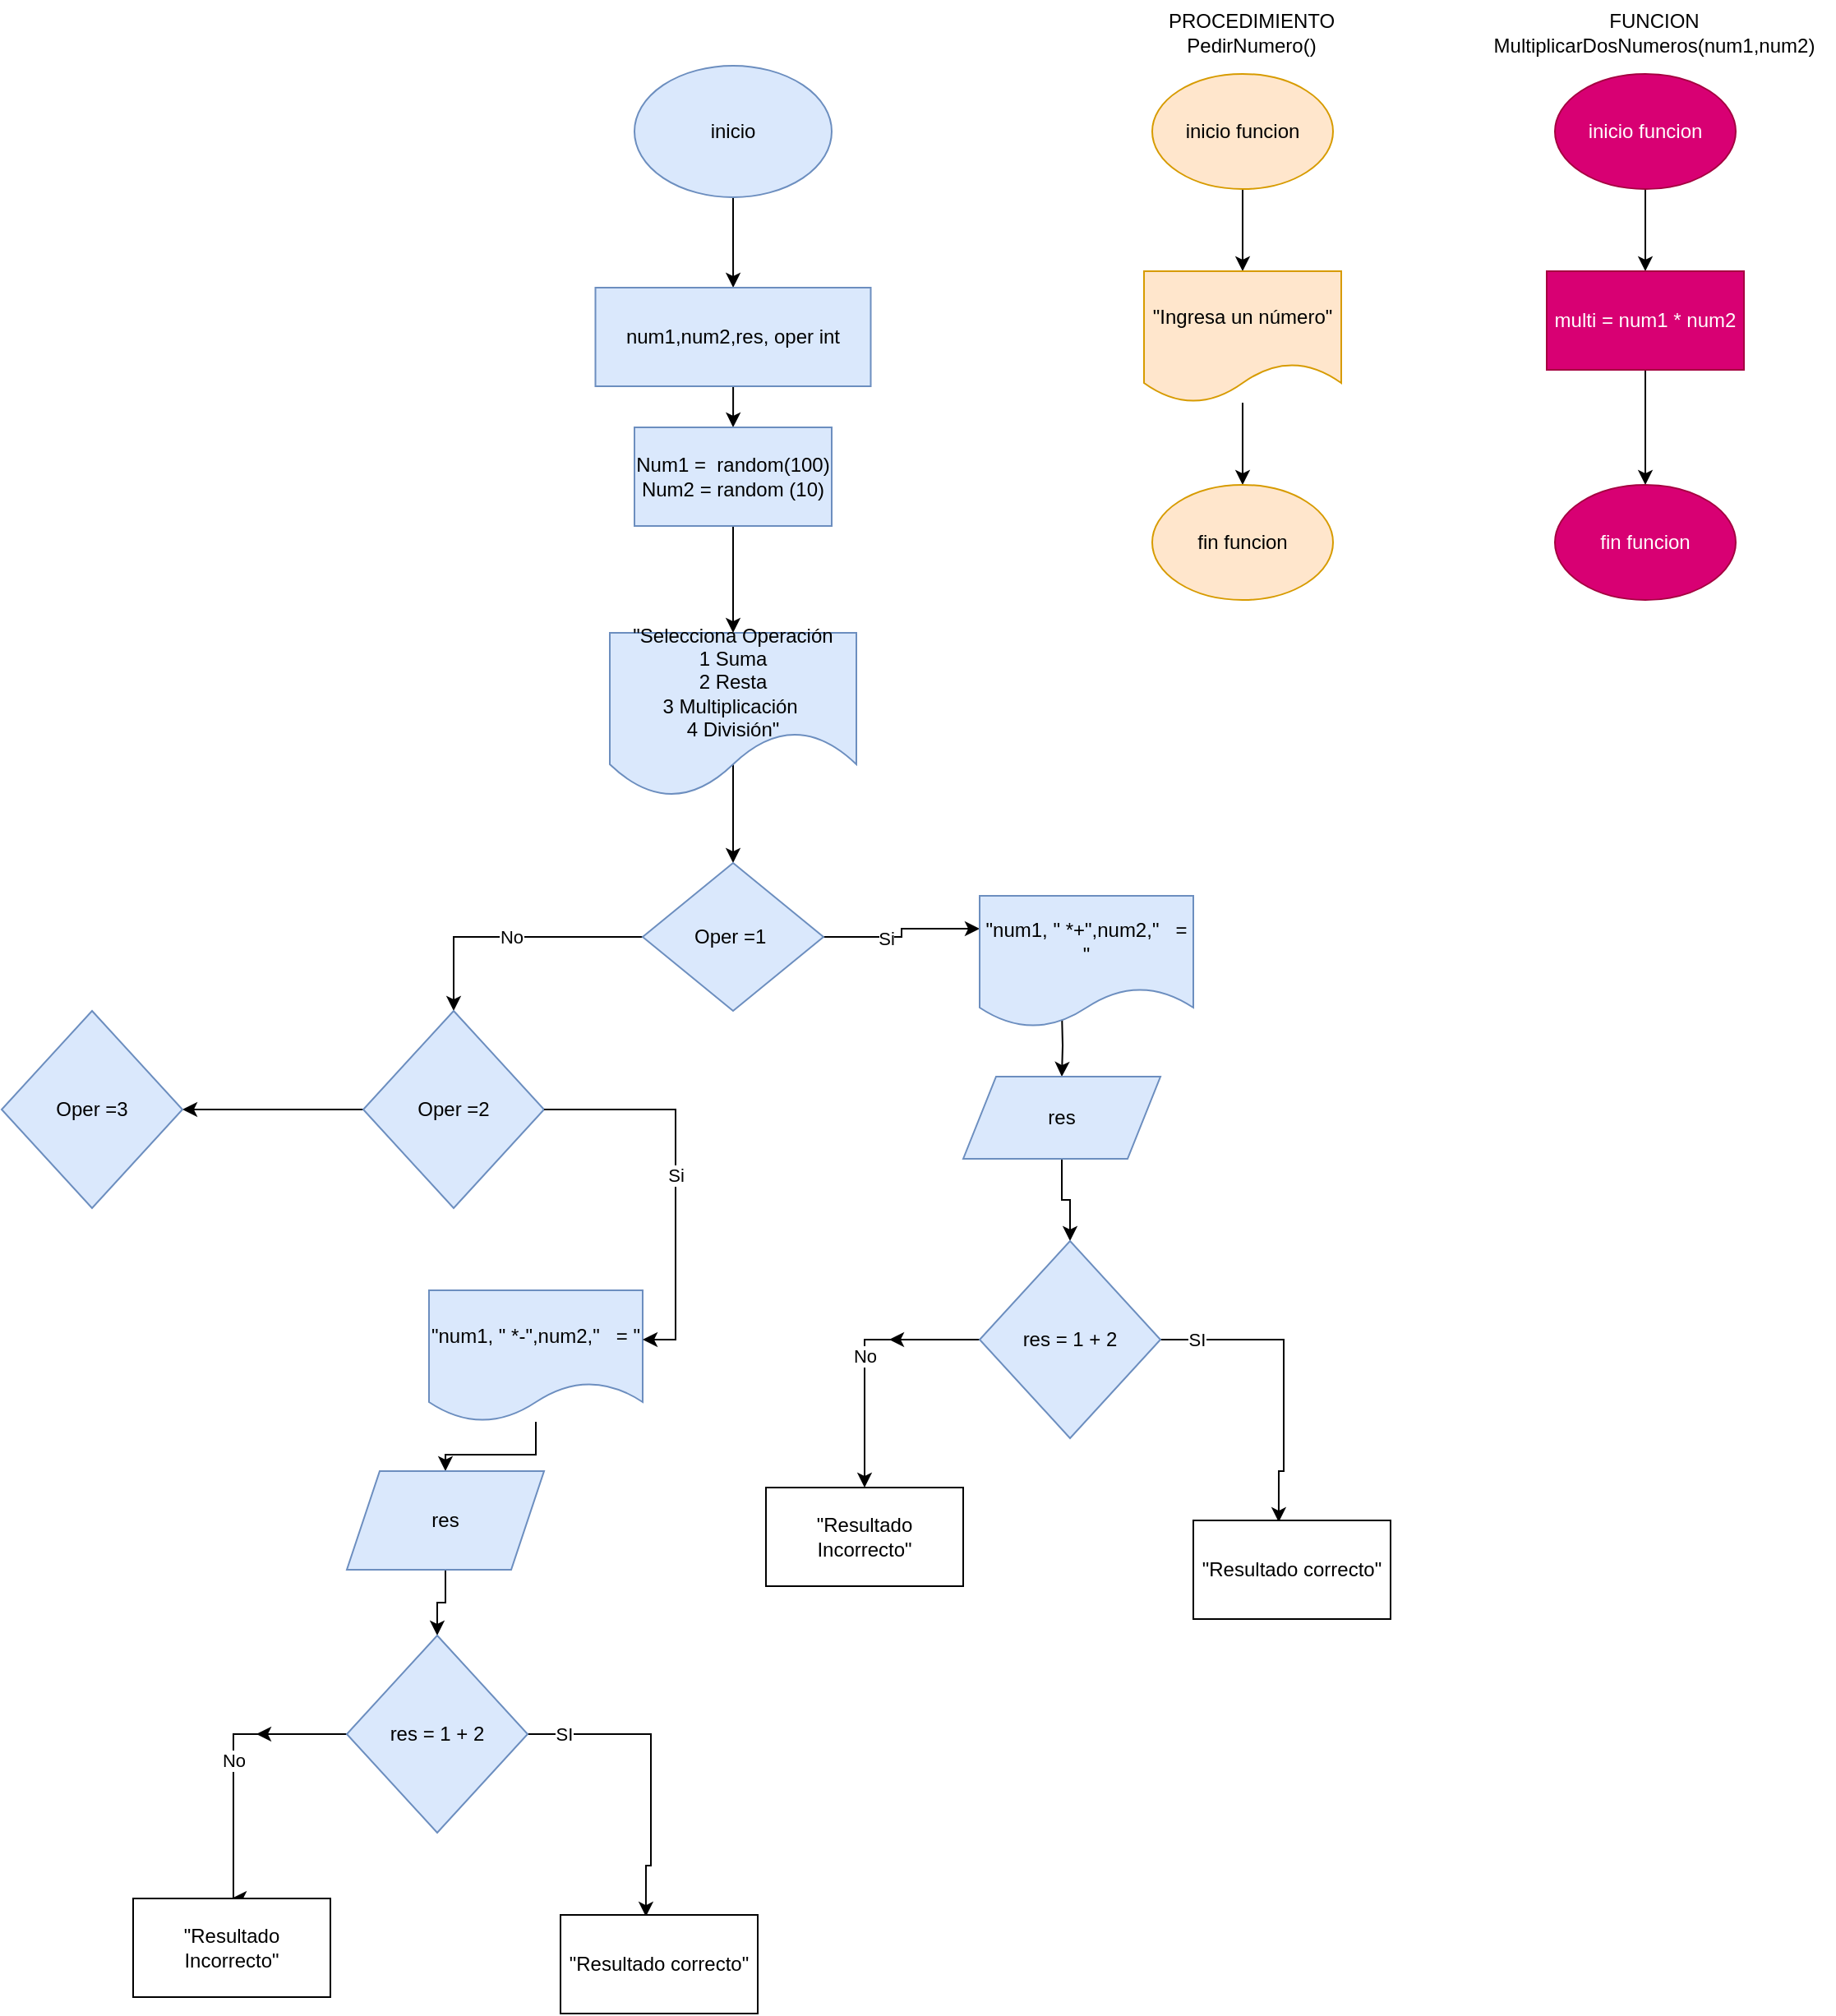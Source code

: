 <mxfile version="22.1.3" type="device">
  <diagram name="Página-1" id="1vxMEpbFkG49kzZT0KkU">
    <mxGraphModel dx="2261" dy="790" grid="1" gridSize="10" guides="1" tooltips="1" connect="1" arrows="1" fold="1" page="1" pageScale="1" pageWidth="827" pageHeight="1169" math="0" shadow="0">
      <root>
        <mxCell id="0" />
        <mxCell id="1" parent="0" />
        <mxCell id="pZJrdboLxwknqrlkqhrA-4" value="" style="edgeStyle=orthogonalEdgeStyle;rounded=0;orthogonalLoop=1;jettySize=auto;html=1;" parent="1" source="pZJrdboLxwknqrlkqhrA-1" target="pZJrdboLxwknqrlkqhrA-3" edge="1">
          <mxGeometry relative="1" as="geometry" />
        </mxCell>
        <mxCell id="pZJrdboLxwknqrlkqhrA-1" value="inicio" style="ellipse;whiteSpace=wrap;html=1;fillColor=#dae8fc;strokeColor=#6c8ebf;" parent="1" vertex="1">
          <mxGeometry x="235" y="95" width="120" height="80" as="geometry" />
        </mxCell>
        <mxCell id="pZJrdboLxwknqrlkqhrA-6" value="" style="edgeStyle=orthogonalEdgeStyle;rounded=0;orthogonalLoop=1;jettySize=auto;html=1;" parent="1" source="pZJrdboLxwknqrlkqhrA-3" edge="1">
          <mxGeometry relative="1" as="geometry">
            <mxPoint x="295" y="315" as="targetPoint" />
          </mxGeometry>
        </mxCell>
        <mxCell id="pZJrdboLxwknqrlkqhrA-3" value="num1,num2,res, oper int" style="whiteSpace=wrap;html=1;fillColor=#dae8fc;strokeColor=#6c8ebf;" parent="1" vertex="1">
          <mxGeometry x="211.25" y="230" width="167.5" height="60" as="geometry" />
        </mxCell>
        <mxCell id="pZJrdboLxwknqrlkqhrA-13" value="" style="edgeStyle=orthogonalEdgeStyle;rounded=0;orthogonalLoop=1;jettySize=auto;html=1;" parent="1" target="pZJrdboLxwknqrlkqhrA-15" edge="1">
          <mxGeometry relative="1" as="geometry">
            <mxPoint x="495" y="670" as="sourcePoint" />
          </mxGeometry>
        </mxCell>
        <mxCell id="-Umiepumn3HpiMbgHa2g-30" style="edgeStyle=orthogonalEdgeStyle;rounded=0;orthogonalLoop=1;jettySize=auto;html=1;entryX=0.5;entryY=0;entryDx=0;entryDy=0;" edge="1" parent="1" source="pZJrdboLxwknqrlkqhrA-15" target="pZJrdboLxwknqrlkqhrA-42">
          <mxGeometry relative="1" as="geometry" />
        </mxCell>
        <mxCell id="pZJrdboLxwknqrlkqhrA-15" value="res" style="shape=parallelogram;perimeter=parallelogramPerimeter;whiteSpace=wrap;html=1;fixedSize=1;fillColor=#dae8fc;strokeColor=#6c8ebf;" parent="1" vertex="1">
          <mxGeometry x="435" y="710" width="120" height="50" as="geometry" />
        </mxCell>
        <mxCell id="pZJrdboLxwknqrlkqhrA-23" value="" style="edgeStyle=orthogonalEdgeStyle;rounded=0;orthogonalLoop=1;jettySize=auto;html=1;" parent="1" source="pZJrdboLxwknqrlkqhrA-21" target="pZJrdboLxwknqrlkqhrA-22" edge="1">
          <mxGeometry relative="1" as="geometry" />
        </mxCell>
        <mxCell id="pZJrdboLxwknqrlkqhrA-21" value="inicio funcion" style="ellipse;whiteSpace=wrap;html=1;fillColor=#ffe6cc;strokeColor=#d79b00;" parent="1" vertex="1">
          <mxGeometry x="550" y="100" width="110" height="70" as="geometry" />
        </mxCell>
        <mxCell id="pZJrdboLxwknqrlkqhrA-25" value="" style="edgeStyle=orthogonalEdgeStyle;rounded=0;orthogonalLoop=1;jettySize=auto;html=1;" parent="1" source="pZJrdboLxwknqrlkqhrA-22" target="pZJrdboLxwknqrlkqhrA-24" edge="1">
          <mxGeometry relative="1" as="geometry" />
        </mxCell>
        <mxCell id="pZJrdboLxwknqrlkqhrA-22" value="&quot;Ingresa un número&quot;" style="shape=document;whiteSpace=wrap;html=1;boundedLbl=1;fillColor=#ffe6cc;strokeColor=#d79b00;" parent="1" vertex="1">
          <mxGeometry x="545" y="220" width="120" height="80" as="geometry" />
        </mxCell>
        <mxCell id="pZJrdboLxwknqrlkqhrA-24" value="fin funcion" style="ellipse;whiteSpace=wrap;html=1;fillColor=#ffe6cc;strokeColor=#d79b00;" parent="1" vertex="1">
          <mxGeometry x="550" y="350" width="110" height="70" as="geometry" />
        </mxCell>
        <mxCell id="pZJrdboLxwknqrlkqhrA-26" value="PROCEDIMIENTO&lt;br&gt;PedirNumero()" style="text;html=1;align=center;verticalAlign=middle;resizable=0;points=[];autosize=1;strokeColor=none;fillColor=none;" parent="1" vertex="1">
          <mxGeometry x="550" y="55" width="120" height="40" as="geometry" />
        </mxCell>
        <mxCell id="pZJrdboLxwknqrlkqhrA-27" value="" style="edgeStyle=orthogonalEdgeStyle;rounded=0;orthogonalLoop=1;jettySize=auto;html=1;" parent="1" source="pZJrdboLxwknqrlkqhrA-28" edge="1">
          <mxGeometry relative="1" as="geometry">
            <mxPoint x="850" y="220" as="targetPoint" />
          </mxGeometry>
        </mxCell>
        <mxCell id="pZJrdboLxwknqrlkqhrA-28" value="inicio funcion" style="ellipse;whiteSpace=wrap;html=1;fillColor=#d80073;strokeColor=#A50040;fontColor=#ffffff;" parent="1" vertex="1">
          <mxGeometry x="795" y="100" width="110" height="70" as="geometry" />
        </mxCell>
        <mxCell id="pZJrdboLxwknqrlkqhrA-29" value="" style="edgeStyle=orthogonalEdgeStyle;rounded=0;orthogonalLoop=1;jettySize=auto;html=1;exitX=0.5;exitY=1;exitDx=0;exitDy=0;" parent="1" source="pZJrdboLxwknqrlkqhrA-33" target="pZJrdboLxwknqrlkqhrA-31" edge="1">
          <mxGeometry relative="1" as="geometry">
            <mxPoint x="850" y="300" as="sourcePoint" />
          </mxGeometry>
        </mxCell>
        <mxCell id="pZJrdboLxwknqrlkqhrA-31" value="fin funcion" style="ellipse;whiteSpace=wrap;html=1;fillColor=#d80073;strokeColor=#A50040;fontColor=#ffffff;" parent="1" vertex="1">
          <mxGeometry x="795" y="350" width="110" height="70" as="geometry" />
        </mxCell>
        <mxCell id="pZJrdboLxwknqrlkqhrA-32" value="FUNCION&lt;br&gt;MultiplicarDosNumeros(num1,num2)" style="text;html=1;align=center;verticalAlign=middle;resizable=0;points=[];autosize=1;strokeColor=none;fillColor=none;" parent="1" vertex="1">
          <mxGeometry x="745" y="55" width="220" height="40" as="geometry" />
        </mxCell>
        <mxCell id="pZJrdboLxwknqrlkqhrA-33" value="multi = num1 * num2" style="rounded=0;whiteSpace=wrap;html=1;fillColor=#d80073;fontColor=#ffffff;strokeColor=#A50040;" parent="1" vertex="1">
          <mxGeometry x="790" y="220" width="120" height="60" as="geometry" />
        </mxCell>
        <mxCell id="pZJrdboLxwknqrlkqhrA-44" style="edgeStyle=orthogonalEdgeStyle;rounded=0;orthogonalLoop=1;jettySize=auto;html=1;entryX=0.433;entryY=0.017;entryDx=0;entryDy=0;entryPerimeter=0;" parent="1" source="pZJrdboLxwknqrlkqhrA-42" target="-Umiepumn3HpiMbgHa2g-34" edge="1">
          <mxGeometry relative="1" as="geometry">
            <mxPoint x="630" y="960" as="targetPoint" />
            <Array as="points">
              <mxPoint x="630" y="870" />
              <mxPoint x="630" y="950" />
              <mxPoint x="627" y="950" />
            </Array>
          </mxGeometry>
        </mxCell>
        <mxCell id="pZJrdboLxwknqrlkqhrA-45" value="SI" style="edgeLabel;html=1;align=center;verticalAlign=middle;resizable=0;points=[];" parent="pZJrdboLxwknqrlkqhrA-44" vertex="1" connectable="0">
          <mxGeometry x="-0.769" relative="1" as="geometry">
            <mxPoint as="offset" />
          </mxGeometry>
        </mxCell>
        <mxCell id="-Umiepumn3HpiMbgHa2g-5" style="edgeStyle=orthogonalEdgeStyle;rounded=0;orthogonalLoop=1;jettySize=auto;html=1;entryX=1;entryY=0.5;entryDx=0;entryDy=0;" edge="1" parent="1" source="pZJrdboLxwknqrlkqhrA-42">
          <mxGeometry relative="1" as="geometry">
            <mxPoint x="390" y="870" as="targetPoint" />
          </mxGeometry>
        </mxCell>
        <mxCell id="-Umiepumn3HpiMbgHa2g-7" value="No" style="edgeStyle=orthogonalEdgeStyle;rounded=0;orthogonalLoop=1;jettySize=auto;html=1;entryX=0.5;entryY=0;entryDx=0;entryDy=0;" edge="1" parent="1" source="pZJrdboLxwknqrlkqhrA-42" target="-Umiepumn3HpiMbgHa2g-33">
          <mxGeometry relative="1" as="geometry">
            <mxPoint x="370" y="950" as="targetPoint" />
          </mxGeometry>
        </mxCell>
        <mxCell id="pZJrdboLxwknqrlkqhrA-42" value="res = 1 + 2" style="rhombus;whiteSpace=wrap;html=1;fillColor=#dae8fc;strokeColor=#6c8ebf;" parent="1" vertex="1">
          <mxGeometry x="445" y="810" width="110" height="120" as="geometry" />
        </mxCell>
        <mxCell id="-Umiepumn3HpiMbgHa2g-19" style="edgeStyle=orthogonalEdgeStyle;rounded=0;orthogonalLoop=1;jettySize=auto;html=1;" edge="1" parent="1" source="-Umiepumn3HpiMbgHa2g-16" target="-Umiepumn3HpiMbgHa2g-18">
          <mxGeometry relative="1" as="geometry" />
        </mxCell>
        <mxCell id="-Umiepumn3HpiMbgHa2g-16" value="Num1 =&amp;nbsp; random(100)&lt;br&gt;Num2 = random (10)&lt;br&gt;" style="rounded=0;whiteSpace=wrap;html=1;fillColor=#dae8fc;strokeColor=#6c8ebf;" vertex="1" parent="1">
          <mxGeometry x="235" y="315" width="120" height="60" as="geometry" />
        </mxCell>
        <mxCell id="-Umiepumn3HpiMbgHa2g-21" value="" style="edgeStyle=orthogonalEdgeStyle;rounded=0;orthogonalLoop=1;jettySize=auto;html=1;exitX=0.5;exitY=0.79;exitDx=0;exitDy=0;exitPerimeter=0;" edge="1" parent="1" source="-Umiepumn3HpiMbgHa2g-18" target="-Umiepumn3HpiMbgHa2g-20">
          <mxGeometry relative="1" as="geometry">
            <Array as="points" />
          </mxGeometry>
        </mxCell>
        <mxCell id="-Umiepumn3HpiMbgHa2g-18" value="&quot;Selecciona Operación&lt;br&gt;1 Suma&lt;br&gt;2 Resta&lt;br&gt;3 Multiplicación&amp;nbsp;&lt;br&gt;4 División&quot;" style="shape=document;whiteSpace=wrap;html=1;boundedLbl=1;fillColor=#dae8fc;strokeColor=#6c8ebf;size=0.4;" vertex="1" parent="1">
          <mxGeometry x="220" y="440" width="150" height="100" as="geometry" />
        </mxCell>
        <mxCell id="-Umiepumn3HpiMbgHa2g-23" style="edgeStyle=orthogonalEdgeStyle;rounded=0;orthogonalLoop=1;jettySize=auto;html=1;entryX=0;entryY=0.25;entryDx=0;entryDy=0;" edge="1" parent="1" source="-Umiepumn3HpiMbgHa2g-20" target="-Umiepumn3HpiMbgHa2g-22">
          <mxGeometry relative="1" as="geometry" />
        </mxCell>
        <mxCell id="-Umiepumn3HpiMbgHa2g-24" value="Si" style="edgeLabel;html=1;align=center;verticalAlign=middle;resizable=0;points=[];" vertex="1" connectable="0" parent="-Umiepumn3HpiMbgHa2g-23">
          <mxGeometry x="-0.24" y="-1" relative="1" as="geometry">
            <mxPoint as="offset" />
          </mxGeometry>
        </mxCell>
        <mxCell id="-Umiepumn3HpiMbgHa2g-27" value="No" style="edgeStyle=orthogonalEdgeStyle;rounded=0;orthogonalLoop=1;jettySize=auto;html=1;entryX=0.5;entryY=0;entryDx=0;entryDy=0;" edge="1" parent="1" source="-Umiepumn3HpiMbgHa2g-20" target="-Umiepumn3HpiMbgHa2g-26">
          <mxGeometry relative="1" as="geometry" />
        </mxCell>
        <mxCell id="-Umiepumn3HpiMbgHa2g-20" value="Oper =1&amp;nbsp;" style="rhombus;whiteSpace=wrap;html=1;fillColor=#dae8fc;strokeColor=#6c8ebf;" vertex="1" parent="1">
          <mxGeometry x="240" y="580" width="110" height="90" as="geometry" />
        </mxCell>
        <mxCell id="-Umiepumn3HpiMbgHa2g-22" value="&quot;num1, &quot; *+&quot;,num2,&quot;&amp;nbsp; &amp;nbsp;= &quot;" style="shape=document;whiteSpace=wrap;html=1;boundedLbl=1;fillColor=#dae8fc;strokeColor=#6c8ebf;" vertex="1" parent="1">
          <mxGeometry x="445" y="600" width="130" height="80" as="geometry" />
        </mxCell>
        <mxCell id="-Umiepumn3HpiMbgHa2g-47" style="edgeStyle=orthogonalEdgeStyle;rounded=0;orthogonalLoop=1;jettySize=auto;html=1;entryX=1;entryY=0.5;entryDx=0;entryDy=0;" edge="1" parent="1" source="-Umiepumn3HpiMbgHa2g-26" target="-Umiepumn3HpiMbgHa2g-46">
          <mxGeometry relative="1" as="geometry" />
        </mxCell>
        <mxCell id="-Umiepumn3HpiMbgHa2g-26" value="Oper =2" style="rhombus;whiteSpace=wrap;html=1;fillColor=#dae8fc;strokeColor=#6c8ebf;" vertex="1" parent="1">
          <mxGeometry x="70" y="670" width="110" height="120" as="geometry" />
        </mxCell>
        <mxCell id="-Umiepumn3HpiMbgHa2g-32" style="edgeStyle=orthogonalEdgeStyle;rounded=0;orthogonalLoop=1;jettySize=auto;html=1;entryX=0.5;entryY=0;entryDx=0;entryDy=0;" edge="1" parent="1" source="-Umiepumn3HpiMbgHa2g-28" target="-Umiepumn3HpiMbgHa2g-29">
          <mxGeometry relative="1" as="geometry" />
        </mxCell>
        <mxCell id="-Umiepumn3HpiMbgHa2g-28" value="&quot;num1, &quot; *-&quot;,num2,&quot;&amp;nbsp; &amp;nbsp;= &quot;" style="shape=document;whiteSpace=wrap;html=1;boundedLbl=1;fillColor=#dae8fc;strokeColor=#6c8ebf;" vertex="1" parent="1">
          <mxGeometry x="110" y="840" width="130" height="80" as="geometry" />
        </mxCell>
        <mxCell id="-Umiepumn3HpiMbgHa2g-41" style="edgeStyle=orthogonalEdgeStyle;rounded=0;orthogonalLoop=1;jettySize=auto;html=1;entryX=0.5;entryY=0;entryDx=0;entryDy=0;" edge="1" parent="1" source="-Umiepumn3HpiMbgHa2g-29" target="-Umiepumn3HpiMbgHa2g-39">
          <mxGeometry relative="1" as="geometry" />
        </mxCell>
        <mxCell id="-Umiepumn3HpiMbgHa2g-29" value="res" style="shape=parallelogram;perimeter=parallelogramPerimeter;whiteSpace=wrap;html=1;fixedSize=1;fillColor=#dae8fc;strokeColor=#6c8ebf;" vertex="1" parent="1">
          <mxGeometry x="60" y="950" width="120" height="60" as="geometry" />
        </mxCell>
        <mxCell id="-Umiepumn3HpiMbgHa2g-33" value="&quot;Resultado Incorrecto&quot;" style="rounded=0;whiteSpace=wrap;html=1;" vertex="1" parent="1">
          <mxGeometry x="315" y="960" width="120" height="60" as="geometry" />
        </mxCell>
        <mxCell id="-Umiepumn3HpiMbgHa2g-34" value="&quot;Resultado correcto&quot;" style="rounded=0;whiteSpace=wrap;html=1;" vertex="1" parent="1">
          <mxGeometry x="575" y="980" width="120" height="60" as="geometry" />
        </mxCell>
        <mxCell id="-Umiepumn3HpiMbgHa2g-35" style="edgeStyle=orthogonalEdgeStyle;rounded=0;orthogonalLoop=1;jettySize=auto;html=1;entryX=0.433;entryY=0.017;entryDx=0;entryDy=0;entryPerimeter=0;" edge="1" parent="1" source="-Umiepumn3HpiMbgHa2g-39" target="-Umiepumn3HpiMbgHa2g-40">
          <mxGeometry relative="1" as="geometry">
            <mxPoint x="245" y="1200" as="targetPoint" />
            <Array as="points">
              <mxPoint x="245" y="1110" />
              <mxPoint x="245" y="1190" />
              <mxPoint x="242" y="1190" />
            </Array>
          </mxGeometry>
        </mxCell>
        <mxCell id="-Umiepumn3HpiMbgHa2g-36" value="SI" style="edgeLabel;html=1;align=center;verticalAlign=middle;resizable=0;points=[];" vertex="1" connectable="0" parent="-Umiepumn3HpiMbgHa2g-35">
          <mxGeometry x="-0.769" relative="1" as="geometry">
            <mxPoint as="offset" />
          </mxGeometry>
        </mxCell>
        <mxCell id="-Umiepumn3HpiMbgHa2g-37" style="edgeStyle=orthogonalEdgeStyle;rounded=0;orthogonalLoop=1;jettySize=auto;html=1;entryX=1;entryY=0.5;entryDx=0;entryDy=0;" edge="1" parent="1" source="-Umiepumn3HpiMbgHa2g-39">
          <mxGeometry relative="1" as="geometry">
            <mxPoint x="5" y="1110" as="targetPoint" />
          </mxGeometry>
        </mxCell>
        <mxCell id="-Umiepumn3HpiMbgHa2g-38" value="No" style="edgeStyle=orthogonalEdgeStyle;rounded=0;orthogonalLoop=1;jettySize=auto;html=1;entryX=0.5;entryY=0;entryDx=0;entryDy=0;" edge="1" parent="1" source="-Umiepumn3HpiMbgHa2g-39" target="-Umiepumn3HpiMbgHa2g-42">
          <mxGeometry relative="1" as="geometry">
            <mxPoint x="-10" y="1200" as="targetPoint" />
            <Array as="points">
              <mxPoint x="-9" y="1110" />
            </Array>
          </mxGeometry>
        </mxCell>
        <mxCell id="-Umiepumn3HpiMbgHa2g-39" value="res = 1 + 2" style="rhombus;whiteSpace=wrap;html=1;fillColor=#dae8fc;strokeColor=#6c8ebf;" vertex="1" parent="1">
          <mxGeometry x="60" y="1050" width="110" height="120" as="geometry" />
        </mxCell>
        <mxCell id="-Umiepumn3HpiMbgHa2g-40" value="&quot;Resultado correcto&quot;" style="rounded=0;whiteSpace=wrap;html=1;" vertex="1" parent="1">
          <mxGeometry x="190" y="1220" width="120" height="60" as="geometry" />
        </mxCell>
        <mxCell id="-Umiepumn3HpiMbgHa2g-42" value="&quot;Resultado Incorrecto&quot;" style="rounded=0;whiteSpace=wrap;html=1;" vertex="1" parent="1">
          <mxGeometry x="-70" y="1210" width="120" height="60" as="geometry" />
        </mxCell>
        <mxCell id="-Umiepumn3HpiMbgHa2g-45" value="Si" style="edgeStyle=orthogonalEdgeStyle;rounded=0;orthogonalLoop=1;jettySize=auto;html=1;entryX=1;entryY=0.375;entryDx=0;entryDy=0;entryPerimeter=0;" edge="1" parent="1" source="-Umiepumn3HpiMbgHa2g-26" target="-Umiepumn3HpiMbgHa2g-28">
          <mxGeometry relative="1" as="geometry">
            <Array as="points">
              <mxPoint x="260" y="730" />
              <mxPoint x="260" y="870" />
            </Array>
          </mxGeometry>
        </mxCell>
        <mxCell id="-Umiepumn3HpiMbgHa2g-46" value="Oper =3" style="rhombus;whiteSpace=wrap;html=1;fillColor=#dae8fc;strokeColor=#6c8ebf;" vertex="1" parent="1">
          <mxGeometry x="-150" y="670" width="110" height="120" as="geometry" />
        </mxCell>
      </root>
    </mxGraphModel>
  </diagram>
</mxfile>
